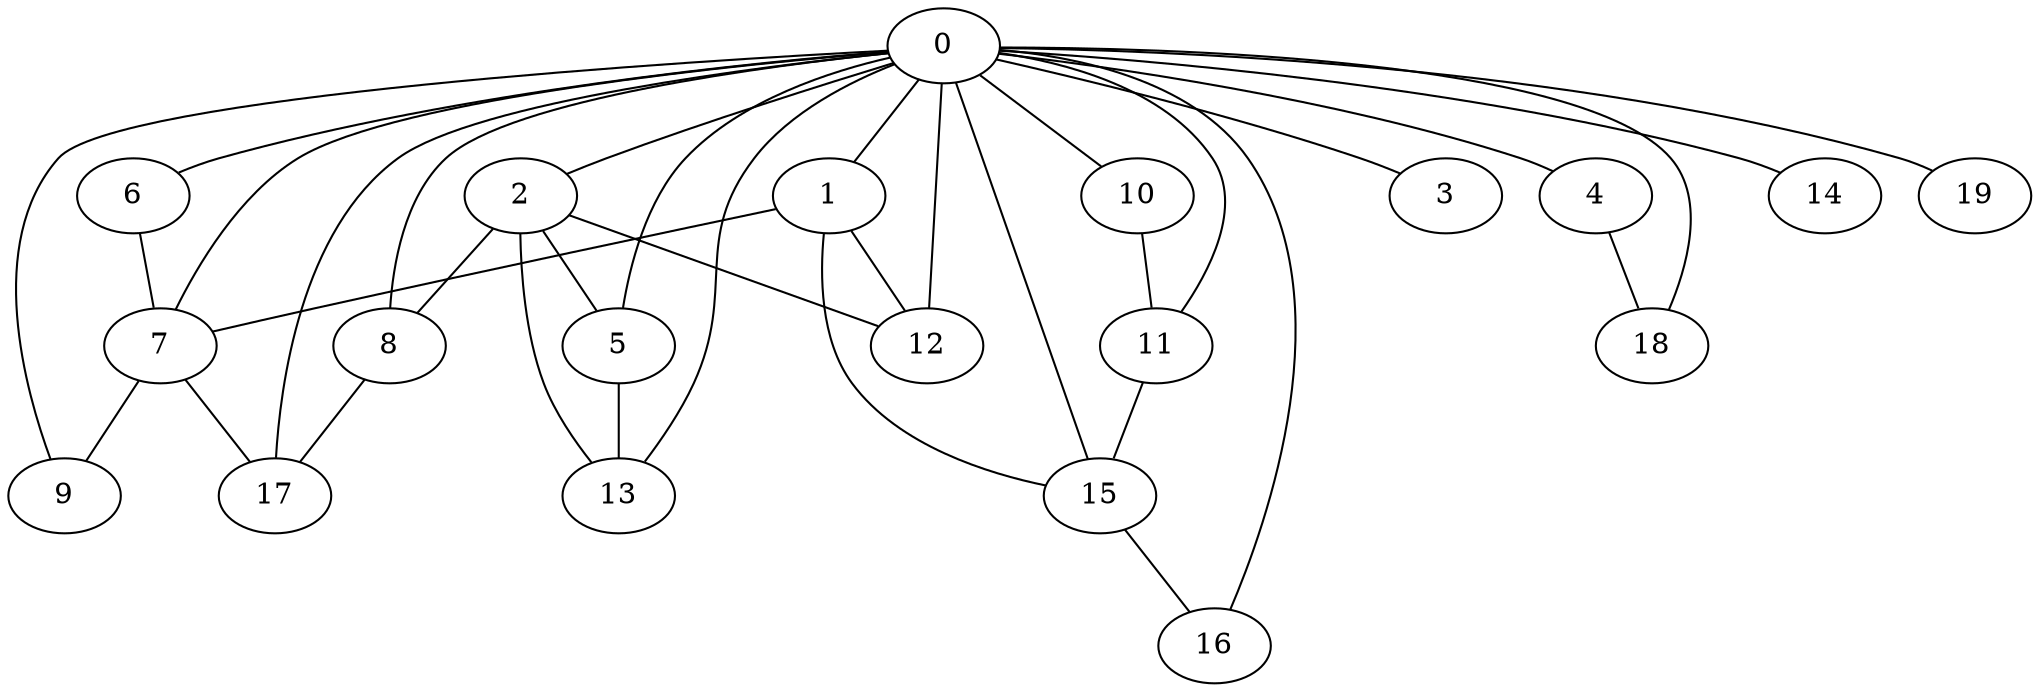
graph graphname {
    0 -- 1
0 -- 2
0 -- 3
0 -- 4
0 -- 5
0 -- 6
0 -- 7
0 -- 8
0 -- 9
0 -- 10
0 -- 11
0 -- 12
0 -- 13
0 -- 14
0 -- 15
0 -- 16
0 -- 17
0 -- 18
0 -- 19
1 -- 7
1 -- 12
1 -- 15
2 -- 8
2 -- 13
2 -- 12
2 -- 5
4 -- 18
5 -- 13
6 -- 7
7 -- 17
7 -- 9
8 -- 17
10 -- 11
11 -- 15
15 -- 16

}
